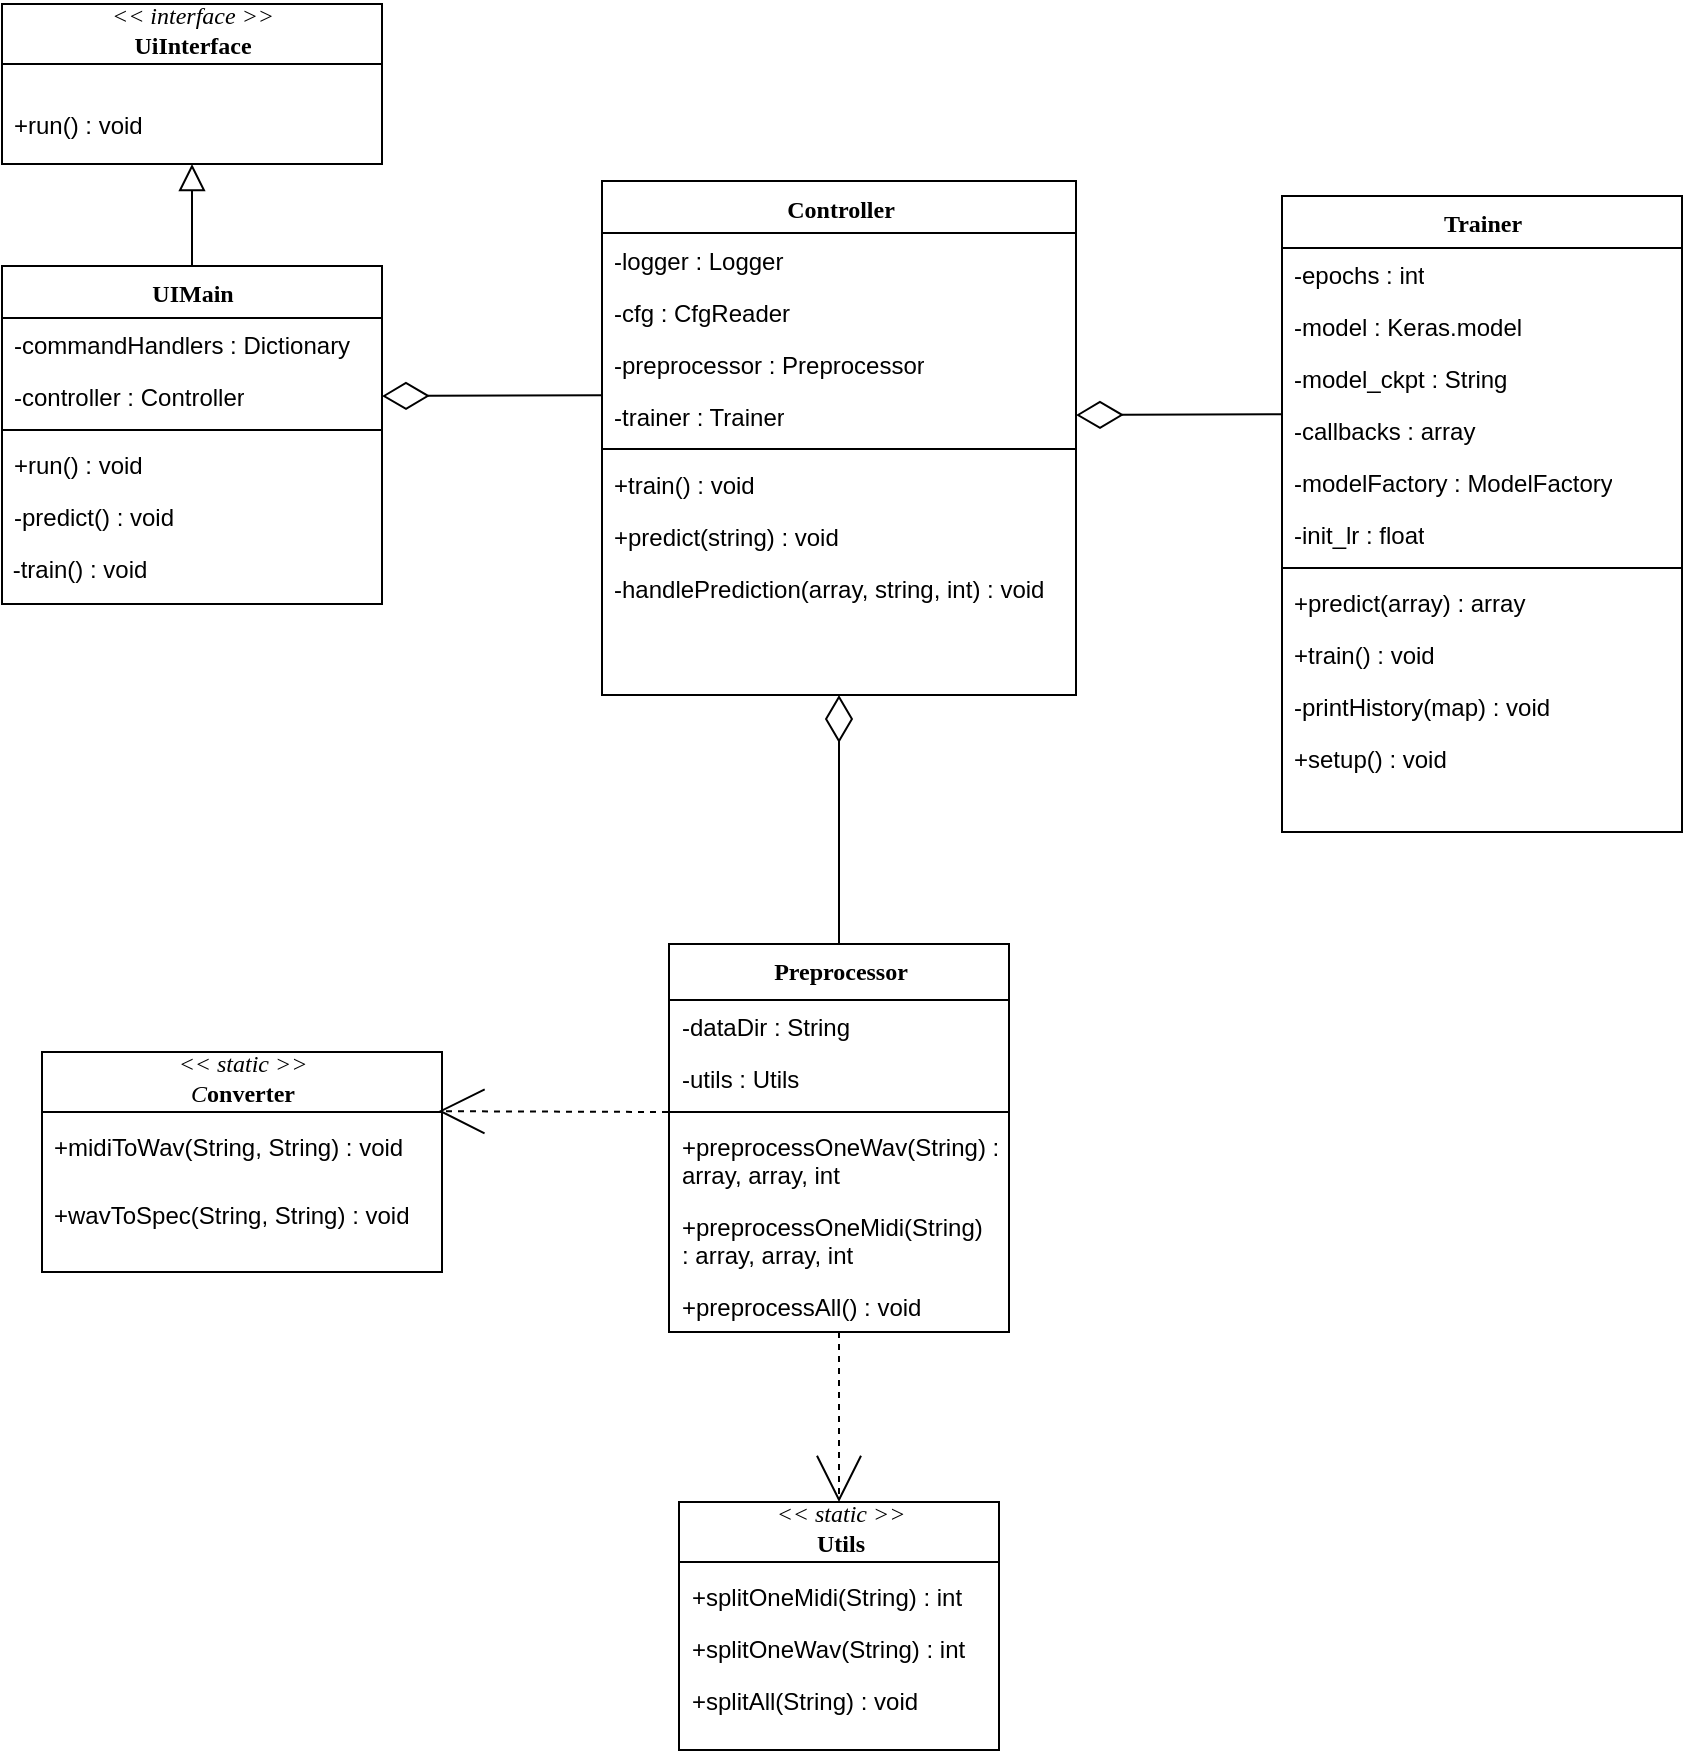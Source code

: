<mxfile version="10.7.7" type="device"><diagram name="Page-1" id="9f46799a-70d6-7492-0946-bef42562c5a5"><mxGraphModel dx="961" dy="493" grid="1" gridSize="10" guides="1" tooltips="1" connect="1" arrows="1" fold="1" page="1" pageScale="1" pageWidth="1100" pageHeight="850" background="#ffffff" math="0" shadow="0"><root><mxCell id="0"/><mxCell id="1" parent="0"/><mxCell id="78961159f06e98e8-17" value="UIMain" style="swimlane;html=1;fontStyle=1;align=center;verticalAlign=top;childLayout=stackLayout;horizontal=1;startSize=26;horizontalStack=0;resizeParent=1;resizeLast=0;collapsible=1;marginBottom=0;swimlaneFillColor=#ffffff;rounded=0;shadow=0;comic=0;labelBackgroundColor=none;strokeColor=#000000;strokeWidth=1;fillColor=none;fontFamily=Verdana;fontSize=12;fontColor=#000000;" parent="1" vertex="1"><mxGeometry x="200" y="181" width="190" height="169" as="geometry"/></mxCell><mxCell id="QVtzKnDHWsKHX5UpvuJr-16" value="-commandHandlers : Dictionary" style="text;html=1;strokeColor=none;fillColor=none;align=left;verticalAlign=top;spacingLeft=4;spacingRight=4;whiteSpace=wrap;overflow=hidden;rotatable=0;points=[[0,0.5],[1,0.5]];portConstraint=eastwest;" vertex="1" parent="78961159f06e98e8-17"><mxGeometry y="26" width="190" height="26" as="geometry"/></mxCell><mxCell id="78961159f06e98e8-23" value="-controller : Controller" style="text;html=1;strokeColor=none;fillColor=none;align=left;verticalAlign=top;spacingLeft=4;spacingRight=4;whiteSpace=wrap;overflow=hidden;rotatable=0;points=[[0,0.5],[1,0.5]];portConstraint=eastwest;" parent="78961159f06e98e8-17" vertex="1"><mxGeometry y="52" width="190" height="26" as="geometry"/></mxCell><mxCell id="78961159f06e98e8-19" value="" style="line;html=1;strokeWidth=1;fillColor=none;align=left;verticalAlign=middle;spacingTop=-1;spacingLeft=3;spacingRight=3;rotatable=0;labelPosition=right;points=[];portConstraint=eastwest;" parent="78961159f06e98e8-17" vertex="1"><mxGeometry y="78" width="190" height="8" as="geometry"/></mxCell><mxCell id="78961159f06e98e8-20" value="+run() : void" style="text;html=1;strokeColor=none;fillColor=none;align=left;verticalAlign=top;spacingLeft=4;spacingRight=4;whiteSpace=wrap;overflow=hidden;rotatable=0;points=[[0,0.5],[1,0.5]];portConstraint=eastwest;" parent="78961159f06e98e8-17" vertex="1"><mxGeometry y="86" width="190" height="26" as="geometry"/></mxCell><mxCell id="78961159f06e98e8-27" value="-predict() : void" style="text;html=1;strokeColor=none;fillColor=none;align=left;verticalAlign=top;spacingLeft=4;spacingRight=4;whiteSpace=wrap;overflow=hidden;rotatable=0;points=[[0,0.5],[1,0.5]];portConstraint=eastwest;" parent="78961159f06e98e8-17" vertex="1"><mxGeometry y="112" width="190" height="26" as="geometry"/></mxCell><mxCell id="hjQwiMrsIGX9DSD3P0Cf-1" value="&amp;nbsp;-train() : void" style="text;html=1;" parent="78961159f06e98e8-17" vertex="1"><mxGeometry y="138" width="190" height="30" as="geometry"/></mxCell><mxCell id="78961159f06e98e8-30" value="Controller&lt;br&gt;&lt;br&gt;" style="swimlane;html=1;fontStyle=1;align=center;verticalAlign=top;childLayout=stackLayout;horizontal=1;startSize=26;horizontalStack=0;resizeParent=1;resizeLast=0;collapsible=1;marginBottom=0;swimlaneFillColor=#ffffff;rounded=0;shadow=0;comic=0;labelBackgroundColor=none;strokeColor=#000000;strokeWidth=1;fillColor=none;fontFamily=Verdana;fontSize=12;fontColor=#000000;" parent="1" vertex="1"><mxGeometry x="500" y="138.5" width="237" height="257" as="geometry"/></mxCell><mxCell id="78961159f06e98e8-31" value="-logger : Logger" style="text;html=1;strokeColor=none;fillColor=none;align=left;verticalAlign=top;spacingLeft=4;spacingRight=4;whiteSpace=wrap;overflow=hidden;rotatable=0;points=[[0,0.5],[1,0.5]];portConstraint=eastwest;" parent="78961159f06e98e8-30" vertex="1"><mxGeometry y="26" width="237" height="26" as="geometry"/></mxCell><mxCell id="QVtzKnDHWsKHX5UpvuJr-13" value="-cfg : CfgReader&lt;br&gt;&amp;nbsp;&lt;br&gt;" style="text;html=1;strokeColor=none;fillColor=none;align=left;verticalAlign=top;spacingLeft=4;spacingRight=4;whiteSpace=wrap;overflow=hidden;rotatable=0;points=[[0,0.5],[1,0.5]];portConstraint=eastwest;" vertex="1" parent="78961159f06e98e8-30"><mxGeometry y="52" width="237" height="26" as="geometry"/></mxCell><mxCell id="QVtzKnDHWsKHX5UpvuJr-14" value="-preprocessor : Preprocessor&lt;br&gt;" style="text;html=1;strokeColor=none;fillColor=none;align=left;verticalAlign=top;spacingLeft=4;spacingRight=4;whiteSpace=wrap;overflow=hidden;rotatable=0;points=[[0,0.5],[1,0.5]];portConstraint=eastwest;" vertex="1" parent="78961159f06e98e8-30"><mxGeometry y="78" width="237" height="26" as="geometry"/></mxCell><mxCell id="78961159f06e98e8-33" value="-trainer : Trainer&lt;br&gt;" style="text;html=1;strokeColor=none;fillColor=none;align=left;verticalAlign=top;spacingLeft=4;spacingRight=4;whiteSpace=wrap;overflow=hidden;rotatable=0;points=[[0,0.5],[1,0.5]];portConstraint=eastwest;" parent="78961159f06e98e8-30" vertex="1"><mxGeometry y="104" width="237" height="26" as="geometry"/></mxCell><mxCell id="78961159f06e98e8-38" value="" style="line;html=1;strokeWidth=1;fillColor=none;align=left;verticalAlign=middle;spacingTop=-1;spacingLeft=3;spacingRight=3;rotatable=0;labelPosition=right;points=[];portConstraint=eastwest;" parent="78961159f06e98e8-30" vertex="1"><mxGeometry y="130" width="237" height="8" as="geometry"/></mxCell><mxCell id="78961159f06e98e8-39" value="+train() : void" style="text;html=1;strokeColor=none;fillColor=none;align=left;verticalAlign=top;spacingLeft=4;spacingRight=4;whiteSpace=wrap;overflow=hidden;rotatable=0;points=[[0,0.5],[1,0.5]];portConstraint=eastwest;" parent="78961159f06e98e8-30" vertex="1"><mxGeometry y="138" width="237" height="26" as="geometry"/></mxCell><mxCell id="78961159f06e98e8-40" value="+predict(string) : void" style="text;html=1;strokeColor=none;fillColor=none;align=left;verticalAlign=top;spacingLeft=4;spacingRight=4;whiteSpace=wrap;overflow=hidden;rotatable=0;points=[[0,0.5],[1,0.5]];portConstraint=eastwest;" parent="78961159f06e98e8-30" vertex="1"><mxGeometry y="164" width="237" height="26" as="geometry"/></mxCell><mxCell id="78961159f06e98e8-42" value="-handlePrediction(array, string, int) : void" style="text;html=1;strokeColor=none;fillColor=none;align=left;verticalAlign=top;spacingLeft=4;spacingRight=4;whiteSpace=wrap;overflow=hidden;rotatable=0;points=[[0,0.5],[1,0.5]];portConstraint=eastwest;" parent="78961159f06e98e8-30" vertex="1"><mxGeometry y="190" width="237" height="40" as="geometry"/></mxCell><mxCell id="78961159f06e98e8-43" value="Trainer" style="swimlane;html=1;fontStyle=1;align=center;verticalAlign=top;childLayout=stackLayout;horizontal=1;startSize=26;horizontalStack=0;resizeParent=1;resizeLast=0;collapsible=1;marginBottom=0;swimlaneFillColor=#ffffff;rounded=0;shadow=0;comic=0;labelBackgroundColor=none;strokeColor=#000000;strokeWidth=1;fillColor=none;fontFamily=Verdana;fontSize=12;fontColor=#000000;" parent="1" vertex="1"><mxGeometry x="840" y="146" width="200" height="318" as="geometry"/></mxCell><mxCell id="hjQwiMrsIGX9DSD3P0Cf-6" value="-epochs : int" style="text;html=1;strokeColor=none;fillColor=none;align=left;verticalAlign=top;spacingLeft=4;spacingRight=4;whiteSpace=wrap;overflow=hidden;rotatable=0;points=[[0,0.5],[1,0.5]];portConstraint=eastwest;" parent="78961159f06e98e8-43" vertex="1"><mxGeometry y="26" width="200" height="26" as="geometry"/></mxCell><mxCell id="78961159f06e98e8-44" value="-model : Keras.model" style="text;html=1;strokeColor=none;fillColor=none;align=left;verticalAlign=top;spacingLeft=4;spacingRight=4;whiteSpace=wrap;overflow=hidden;rotatable=0;points=[[0,0.5],[1,0.5]];portConstraint=eastwest;" parent="78961159f06e98e8-43" vertex="1"><mxGeometry y="52" width="200" height="26" as="geometry"/></mxCell><mxCell id="hjQwiMrsIGX9DSD3P0Cf-8" value="-model_ckpt : String" style="text;html=1;strokeColor=none;fillColor=none;align=left;verticalAlign=top;spacingLeft=4;spacingRight=4;whiteSpace=wrap;overflow=hidden;rotatable=0;points=[[0,0.5],[1,0.5]];portConstraint=eastwest;" parent="78961159f06e98e8-43" vertex="1"><mxGeometry y="78" width="200" height="26" as="geometry"/></mxCell><mxCell id="hjQwiMrsIGX9DSD3P0Cf-7" value="-callbacks : array" style="text;html=1;strokeColor=none;fillColor=none;align=left;verticalAlign=top;spacingLeft=4;spacingRight=4;whiteSpace=wrap;overflow=hidden;rotatable=0;points=[[0,0.5],[1,0.5]];portConstraint=eastwest;" parent="78961159f06e98e8-43" vertex="1"><mxGeometry y="104" width="200" height="26" as="geometry"/></mxCell><mxCell id="78961159f06e98e8-45" value="-modelFactory : ModelFactory" style="text;html=1;strokeColor=none;fillColor=none;align=left;verticalAlign=top;spacingLeft=4;spacingRight=4;whiteSpace=wrap;overflow=hidden;rotatable=0;points=[[0,0.5],[1,0.5]];portConstraint=eastwest;" parent="78961159f06e98e8-43" vertex="1"><mxGeometry y="130" width="200" height="26" as="geometry"/></mxCell><mxCell id="hjQwiMrsIGX9DSD3P0Cf-15" value="-init_lr : float" style="text;html=1;strokeColor=none;fillColor=none;align=left;verticalAlign=top;spacingLeft=4;spacingRight=4;whiteSpace=wrap;overflow=hidden;rotatable=0;points=[[0,0.5],[1,0.5]];portConstraint=eastwest;" parent="78961159f06e98e8-43" vertex="1"><mxGeometry y="156" width="200" height="26" as="geometry"/></mxCell><mxCell id="78961159f06e98e8-51" value="" style="line;html=1;strokeWidth=1;fillColor=none;align=left;verticalAlign=middle;spacingTop=-1;spacingLeft=3;spacingRight=3;rotatable=0;labelPosition=right;points=[];portConstraint=eastwest;" parent="78961159f06e98e8-43" vertex="1"><mxGeometry y="182" width="200" height="8" as="geometry"/></mxCell><mxCell id="78961159f06e98e8-52" value="+predict(array) : array" style="text;html=1;strokeColor=none;fillColor=none;align=left;verticalAlign=top;spacingLeft=4;spacingRight=4;whiteSpace=wrap;overflow=hidden;rotatable=0;points=[[0,0.5],[1,0.5]];portConstraint=eastwest;" parent="78961159f06e98e8-43" vertex="1"><mxGeometry y="190" width="200" height="26" as="geometry"/></mxCell><mxCell id="78961159f06e98e8-53" value="+train() : void" style="text;html=1;strokeColor=none;fillColor=none;align=left;verticalAlign=top;spacingLeft=4;spacingRight=4;whiteSpace=wrap;overflow=hidden;rotatable=0;points=[[0,0.5],[1,0.5]];portConstraint=eastwest;" parent="78961159f06e98e8-43" vertex="1"><mxGeometry y="216" width="200" height="26" as="geometry"/></mxCell><mxCell id="hjQwiMrsIGX9DSD3P0Cf-10" value="-printHistory(map) : void" style="text;html=1;strokeColor=none;fillColor=none;align=left;verticalAlign=top;spacingLeft=4;spacingRight=4;whiteSpace=wrap;overflow=hidden;rotatable=0;points=[[0,0.5],[1,0.5]];portConstraint=eastwest;" parent="78961159f06e98e8-43" vertex="1"><mxGeometry y="242" width="200" height="26" as="geometry"/></mxCell><mxCell id="hjQwiMrsIGX9DSD3P0Cf-9" value="+setup() : void" style="text;html=1;strokeColor=none;fillColor=none;align=left;verticalAlign=top;spacingLeft=4;spacingRight=4;whiteSpace=wrap;overflow=hidden;rotatable=0;points=[[0,0.5],[1,0.5]];portConstraint=eastwest;" parent="78961159f06e98e8-43" vertex="1"><mxGeometry y="268" width="200" height="26" as="geometry"/></mxCell><mxCell id="78961159f06e98e8-56" value="&lt;i style=&quot;font-weight: normal&quot;&gt;&amp;lt;&amp;lt; static &amp;gt;&amp;gt;&lt;br&gt;C&lt;/i&gt;onverter" style="swimlane;html=1;fontStyle=1;align=center;verticalAlign=middle;childLayout=stackLayout;horizontal=1;startSize=26;horizontalStack=0;resizeParent=1;resizeLast=0;collapsible=1;marginBottom=0;swimlaneFillColor=#ffffff;rounded=0;shadow=0;comic=0;labelBackgroundColor=none;strokeColor=#000000;strokeWidth=1;fillColor=none;fontFamily=Verdana;fontSize=12;fontColor=#000000;swimlaneLine=0;" parent="1" vertex="1"><mxGeometry x="220" y="574" width="200" height="110" as="geometry"/></mxCell><mxCell id="78961159f06e98e8-64" value="" style="line;html=1;strokeWidth=1;fillColor=none;align=left;verticalAlign=middle;spacingTop=-1;spacingLeft=3;spacingRight=3;rotatable=0;labelPosition=right;points=[];portConstraint=eastwest;" parent="78961159f06e98e8-56" vertex="1"><mxGeometry y="26" width="200" height="8" as="geometry"/></mxCell><mxCell id="78961159f06e98e8-65" value="+midiToWav(String, String) : void" style="text;html=1;strokeColor=none;fillColor=none;align=left;verticalAlign=top;spacingLeft=4;spacingRight=4;whiteSpace=wrap;overflow=hidden;rotatable=0;points=[[0,0.5],[1,0.5]];portConstraint=eastwest;" parent="78961159f06e98e8-56" vertex="1"><mxGeometry y="34" width="200" height="34" as="geometry"/></mxCell><mxCell id="78961159f06e98e8-66" value="+wavToSpec(String, String) : void" style="text;html=1;strokeColor=none;fillColor=none;align=left;verticalAlign=top;spacingLeft=4;spacingRight=4;whiteSpace=wrap;overflow=hidden;rotatable=0;points=[[0,0.5],[1,0.5]];portConstraint=eastwest;" parent="78961159f06e98e8-56" vertex="1"><mxGeometry y="68" width="200" height="42" as="geometry"/></mxCell><mxCell id="78961159f06e98e8-69" value="Preprocessor" style="swimlane;html=1;fontStyle=1;align=center;verticalAlign=top;childLayout=stackLayout;horizontal=1;startSize=28;horizontalStack=0;resizeParent=1;resizeLast=0;collapsible=1;marginBottom=0;swimlaneFillColor=#ffffff;rounded=0;shadow=0;comic=0;labelBackgroundColor=none;strokeColor=#000000;strokeWidth=1;fillColor=none;fontFamily=Verdana;fontSize=12;fontColor=#000000;" parent="1" vertex="1"><mxGeometry x="533.5" y="520" width="170" height="194" as="geometry"/></mxCell><mxCell id="QVtzKnDHWsKHX5UpvuJr-15" value="-dataDir : String" style="text;html=1;strokeColor=none;fillColor=none;align=left;verticalAlign=top;spacingLeft=4;spacingRight=4;whiteSpace=wrap;overflow=hidden;rotatable=0;points=[[0,0.5],[1,0.5]];portConstraint=eastwest;" vertex="1" parent="78961159f06e98e8-69"><mxGeometry y="28" width="170" height="26" as="geometry"/></mxCell><mxCell id="78961159f06e98e8-70" value="-utils : Utils" style="text;html=1;strokeColor=none;fillColor=none;align=left;verticalAlign=top;spacingLeft=4;spacingRight=4;whiteSpace=wrap;overflow=hidden;rotatable=0;points=[[0,0.5],[1,0.5]];portConstraint=eastwest;" parent="78961159f06e98e8-69" vertex="1"><mxGeometry y="54" width="170" height="26" as="geometry"/></mxCell><mxCell id="78961159f06e98e8-77" value="" style="line;html=1;strokeWidth=1;fillColor=none;align=left;verticalAlign=middle;spacingTop=-1;spacingLeft=3;spacingRight=3;rotatable=0;labelPosition=right;points=[];portConstraint=eastwest;" parent="78961159f06e98e8-69" vertex="1"><mxGeometry y="80" width="170" height="8" as="geometry"/></mxCell><mxCell id="78961159f06e98e8-78" value="+preprocessOneWav(String) : array, array, int&lt;br&gt;&lt;br&gt;" style="text;html=1;strokeColor=none;fillColor=none;align=left;verticalAlign=top;spacingLeft=4;spacingRight=4;whiteSpace=wrap;overflow=hidden;rotatable=0;points=[[0,0.5],[1,0.5]];portConstraint=eastwest;" parent="78961159f06e98e8-69" vertex="1"><mxGeometry y="88" width="170" height="40" as="geometry"/></mxCell><mxCell id="78961159f06e98e8-79" value="+preprocessOneMidi(String)&lt;br&gt;: array, array, int" style="text;html=1;strokeColor=none;fillColor=none;align=left;verticalAlign=top;spacingLeft=4;spacingRight=4;whiteSpace=wrap;overflow=hidden;rotatable=0;points=[[0,0.5],[1,0.5]];portConstraint=eastwest;" parent="78961159f06e98e8-69" vertex="1"><mxGeometry y="128" width="170" height="40" as="geometry"/></mxCell><mxCell id="78961159f06e98e8-80" value="+preprocessAll() : void" style="text;html=1;strokeColor=none;fillColor=none;align=left;verticalAlign=top;spacingLeft=4;spacingRight=4;whiteSpace=wrap;overflow=hidden;rotatable=0;points=[[0,0.5],[1,0.5]];portConstraint=eastwest;" parent="78961159f06e98e8-69" vertex="1"><mxGeometry y="168" width="170" height="26" as="geometry"/></mxCell><mxCell id="78961159f06e98e8-108" value="&lt;i style=&quot;font-weight: normal&quot;&gt;&amp;lt;&amp;lt; static &amp;gt;&amp;gt;&lt;/i&gt;&lt;br&gt;Utils" style="swimlane;html=1;fontStyle=1;align=center;verticalAlign=middle;childLayout=stackLayout;horizontal=1;startSize=26;horizontalStack=0;resizeParent=1;resizeLast=0;collapsible=1;marginBottom=0;swimlaneFillColor=#ffffff;rounded=0;shadow=0;comic=0;labelBackgroundColor=none;strokeColor=#000000;strokeWidth=1;fillColor=none;fontFamily=Verdana;fontSize=12;fontColor=#000000;swimlaneLine=0;" parent="1" vertex="1"><mxGeometry x="538.5" y="799" width="160" height="124" as="geometry"/></mxCell><mxCell id="78961159f06e98e8-116" value="" style="line;html=1;strokeWidth=1;fillColor=none;align=left;verticalAlign=middle;spacingTop=-1;spacingLeft=3;spacingRight=3;rotatable=0;labelPosition=right;points=[];portConstraint=eastwest;" parent="78961159f06e98e8-108" vertex="1"><mxGeometry y="26" width="160" height="8" as="geometry"/></mxCell><mxCell id="78961159f06e98e8-117" value="+splitOneMidi(String) : int" style="text;html=1;strokeColor=none;fillColor=none;align=left;verticalAlign=top;spacingLeft=4;spacingRight=4;whiteSpace=wrap;overflow=hidden;rotatable=0;points=[[0,0.5],[1,0.5]];portConstraint=eastwest;" parent="78961159f06e98e8-108" vertex="1"><mxGeometry y="34" width="160" height="26" as="geometry"/></mxCell><mxCell id="78961159f06e98e8-120" value="+splitOneWav(String) : int" style="text;html=1;strokeColor=none;fillColor=none;align=left;verticalAlign=top;spacingLeft=4;spacingRight=4;whiteSpace=wrap;overflow=hidden;rotatable=0;points=[[0,0.5],[1,0.5]];portConstraint=eastwest;" parent="78961159f06e98e8-108" vertex="1"><mxGeometry y="60" width="160" height="26" as="geometry"/></mxCell><mxCell id="hjQwiMrsIGX9DSD3P0Cf-24" value="+splitAll(String) : void" style="text;html=1;strokeColor=none;fillColor=none;align=left;verticalAlign=top;spacingLeft=4;spacingRight=4;whiteSpace=wrap;overflow=hidden;rotatable=0;points=[[0,0.5],[1,0.5]];portConstraint=eastwest;" parent="78961159f06e98e8-108" vertex="1"><mxGeometry y="86" width="160" height="26" as="geometry"/></mxCell><mxCell id="hjQwiMrsIGX9DSD3P0Cf-25" value="&lt;i style=&quot;font-weight: normal&quot;&gt;&amp;lt;&amp;lt; interface &amp;gt;&amp;gt;&lt;/i&gt;&lt;br&gt;UiInterface&lt;br&gt;" style="swimlane;html=1;fontStyle=1;align=center;verticalAlign=middle;childLayout=stackLayout;horizontal=1;startSize=26;horizontalStack=0;resizeParent=1;resizeLast=0;collapsible=1;marginBottom=0;swimlaneFillColor=#FFFFFF;rounded=0;shadow=0;comic=0;labelBackgroundColor=none;strokeColor=#000000;strokeWidth=1;fillColor=none;fontFamily=Verdana;fontSize=12;fontColor=#000000;perimeterSpacing=0;swimlaneLine=0;movable=1;" parent="1" vertex="1"><mxGeometry x="200" y="50" width="190" height="80" as="geometry"><mxRectangle x="195" y="30" width="130" height="30" as="alternateBounds"/></mxGeometry></mxCell><mxCell id="QVtzKnDHWsKHX5UpvuJr-12" value="" style="line;html=1;strokeWidth=1;fillColor=none;align=left;verticalAlign=middle;spacingTop=-1;spacingLeft=3;spacingRight=3;rotatable=0;labelPosition=right;points=[];portConstraint=eastwest;" vertex="1" parent="hjQwiMrsIGX9DSD3P0Cf-25"><mxGeometry y="26" width="190" height="8" as="geometry"/></mxCell><mxCell id="hjQwiMrsIGX9DSD3P0Cf-29" value="+run() : void" style="text;html=1;strokeColor=none;fillColor=none;align=left;verticalAlign=bottom;spacingLeft=4;spacingRight=4;whiteSpace=wrap;overflow=hidden;rotatable=0;points=[[0,0.5],[1,0.5]];portConstraint=eastwest;" parent="hjQwiMrsIGX9DSD3P0Cf-25" vertex="1"><mxGeometry y="34" width="190" height="36" as="geometry"/></mxCell><mxCell id="hjQwiMrsIGX9DSD3P0Cf-32" value="" style="endArrow=block;html=1;exitX=0.5;exitY=0;exitDx=0;exitDy=0;endFill=0;entryX=0.5;entryY=1;entryDx=0;entryDy=0;endSize=11;" parent="1" source="78961159f06e98e8-17" edge="1" target="hjQwiMrsIGX9DSD3P0Cf-25"><mxGeometry width="50" height="50" relative="1" as="geometry"><mxPoint x="255" y="162" as="sourcePoint"/><mxPoint x="280" y="92" as="targetPoint"/><Array as="points"/></mxGeometry></mxCell><mxCell id="QVtzKnDHWsKHX5UpvuJr-1" value="" style="endArrow=none;html=1;strokeColor=#000000;strokeWidth=1;endFill=0;endSize=21;startArrow=diamondThin;startFill=0;targetPerimeterSpacing=0;startSize=21;exitX=1;exitY=0.5;exitDx=0;exitDy=0;entryX=0;entryY=0.12;entryDx=0;entryDy=0;entryPerimeter=0;" edge="1" parent="1" source="78961159f06e98e8-23" target="78961159f06e98e8-33"><mxGeometry width="50" height="50" relative="1" as="geometry"><mxPoint x="430" y="300" as="sourcePoint"/><mxPoint x="470" y="260" as="targetPoint"/></mxGeometry></mxCell><mxCell id="QVtzKnDHWsKHX5UpvuJr-2" value="" style="endArrow=none;html=1;strokeColor=#000000;strokeWidth=1;exitX=0.5;exitY=1;exitDx=0;exitDy=0;entryX=0.5;entryY=0;entryDx=0;entryDy=0;endFill=0;endSize=21;startArrow=diamondThin;startFill=0;startSize=21;" edge="1" parent="1" source="78961159f06e98e8-30" target="78961159f06e98e8-69"><mxGeometry width="50" height="50" relative="1" as="geometry"><mxPoint x="470" y="487" as="sourcePoint"/><mxPoint x="520" y="437" as="targetPoint"/></mxGeometry></mxCell><mxCell id="QVtzKnDHWsKHX5UpvuJr-3" value="" style="endArrow=none;html=1;strokeColor=#000000;strokeWidth=1;endFill=0;endSize=21;startArrow=diamondThin;startFill=0;startSize=21;exitX=1;exitY=0.5;exitDx=0;exitDy=0;entryX=0;entryY=0.198;entryDx=0;entryDy=0;entryPerimeter=0;" edge="1" parent="1" source="78961159f06e98e8-33" target="hjQwiMrsIGX9DSD3P0Cf-7"><mxGeometry width="50" height="50" relative="1" as="geometry"><mxPoint x="750" y="275" as="sourcePoint"/><mxPoint x="810" y="260" as="targetPoint"/></mxGeometry></mxCell><mxCell id="QVtzKnDHWsKHX5UpvuJr-4" value="" style="endArrow=open;html=1;strokeColor=#000000;strokeWidth=1;entryX=0.991;entryY=0.451;entryDx=0;entryDy=0;endFill=0;endSize=21;dashed=1;entryPerimeter=0;" edge="1" parent="1" target="78961159f06e98e8-64"><mxGeometry width="50" height="50" relative="1" as="geometry"><mxPoint x="533" y="604" as="sourcePoint"/><mxPoint x="375" y="740" as="targetPoint"/></mxGeometry></mxCell><mxCell id="QVtzKnDHWsKHX5UpvuJr-5" value="" style="endArrow=open;html=1;strokeColor=#000000;strokeWidth=1;exitX=0.5;exitY=1;exitDx=0;exitDy=0;entryX=0.5;entryY=0;entryDx=0;entryDy=0;endFill=0;startSize=21;endSize=21;startArrow=none;startFill=0;dashed=1;" edge="1" parent="1" source="78961159f06e98e8-69" target="78961159f06e98e8-108"><mxGeometry width="50" height="50" relative="1" as="geometry"><mxPoint x="550" y="780" as="sourcePoint"/><mxPoint x="617.5" y="792" as="targetPoint"/></mxGeometry></mxCell></root></mxGraphModel></diagram></mxfile>